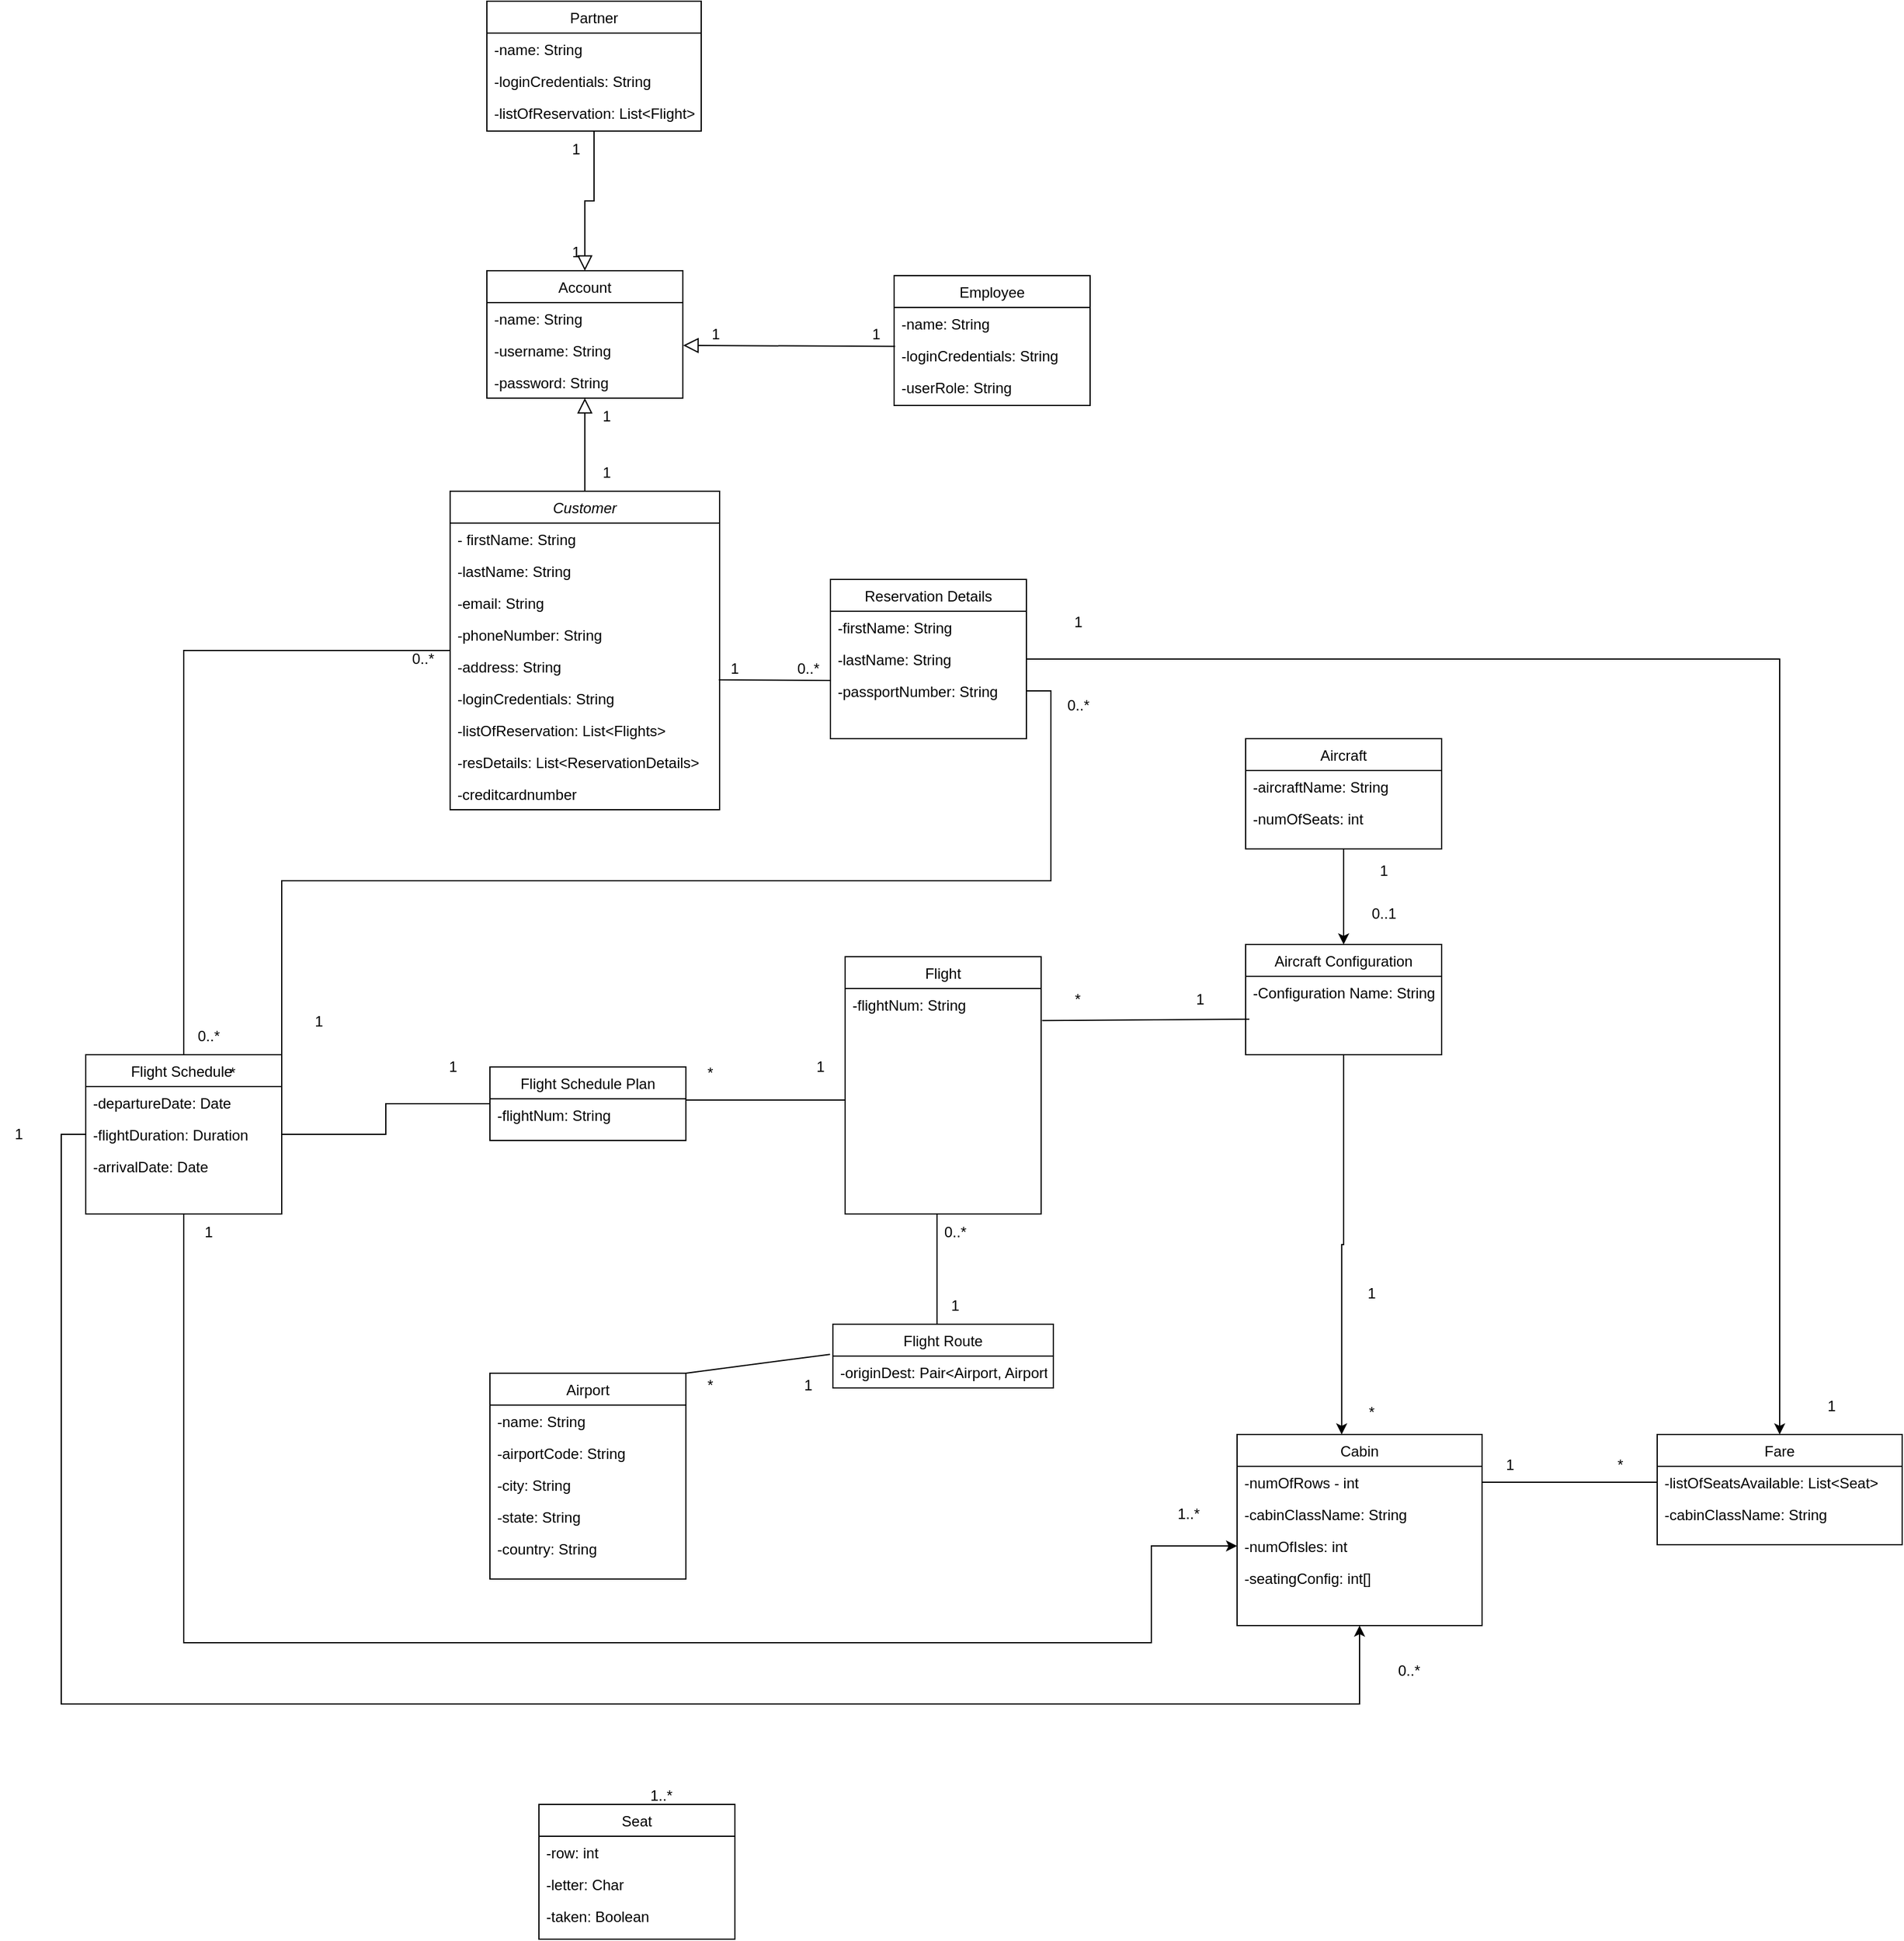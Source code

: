 <mxfile version="22.1.0" type="github">
  <diagram name="Page-1" id="yFlKGS9E3B2VLortmN45">
    <mxGraphModel dx="1741" dy="1650" grid="1" gridSize="10" guides="1" tooltips="1" connect="1" arrows="1" fold="1" page="1" pageScale="1" pageWidth="850" pageHeight="1100" math="0" shadow="0">
      <root>
        <mxCell id="0" />
        <mxCell id="1" parent="0" />
        <mxCell id="6nCMULeV_pKWl3zWRR-F-1" style="edgeStyle=orthogonalEdgeStyle;rounded=0;orthogonalLoop=1;jettySize=auto;html=1;entryX=0.5;entryY=0;entryDx=0;entryDy=0;endArrow=none;endFill=0;" parent="1" source="6nCMULeV_pKWl3zWRR-F-2" target="6nCMULeV_pKWl3zWRR-F-82" edge="1">
          <mxGeometry relative="1" as="geometry" />
        </mxCell>
        <mxCell id="6nCMULeV_pKWl3zWRR-F-2" value="Customer&#xa;" style="swimlane;fontStyle=2;align=center;verticalAlign=top;childLayout=stackLayout;horizontal=1;startSize=26;horizontalStack=0;resizeParent=1;resizeLast=0;collapsible=1;marginBottom=0;rounded=0;shadow=0;strokeWidth=1;" parent="1" vertex="1">
          <mxGeometry x="197.5" y="100" width="220" height="260" as="geometry">
            <mxRectangle x="220" y="70" width="160" height="70" as="alternateBounds" />
          </mxGeometry>
        </mxCell>
        <mxCell id="6nCMULeV_pKWl3zWRR-F-3" value="- firstName: String" style="text;align=left;verticalAlign=top;spacingLeft=4;spacingRight=4;overflow=hidden;rotatable=0;points=[[0,0.5],[1,0.5]];portConstraint=eastwest;" parent="6nCMULeV_pKWl3zWRR-F-2" vertex="1">
          <mxGeometry y="26" width="220" height="26" as="geometry" />
        </mxCell>
        <mxCell id="6nCMULeV_pKWl3zWRR-F-4" value="-lastName: String" style="text;align=left;verticalAlign=top;spacingLeft=4;spacingRight=4;overflow=hidden;rotatable=0;points=[[0,0.5],[1,0.5]];portConstraint=eastwest;rounded=0;shadow=0;html=0;" parent="6nCMULeV_pKWl3zWRR-F-2" vertex="1">
          <mxGeometry y="52" width="220" height="26" as="geometry" />
        </mxCell>
        <mxCell id="6nCMULeV_pKWl3zWRR-F-5" value="-email: String" style="text;align=left;verticalAlign=top;spacingLeft=4;spacingRight=4;overflow=hidden;rotatable=0;points=[[0,0.5],[1,0.5]];portConstraint=eastwest;rounded=0;shadow=0;html=0;" parent="6nCMULeV_pKWl3zWRR-F-2" vertex="1">
          <mxGeometry y="78" width="220" height="26" as="geometry" />
        </mxCell>
        <mxCell id="6nCMULeV_pKWl3zWRR-F-6" value="-phoneNumber: String" style="text;align=left;verticalAlign=top;spacingLeft=4;spacingRight=4;overflow=hidden;rotatable=0;points=[[0,0.5],[1,0.5]];portConstraint=eastwest;rounded=0;shadow=0;html=0;" parent="6nCMULeV_pKWl3zWRR-F-2" vertex="1">
          <mxGeometry y="104" width="220" height="26" as="geometry" />
        </mxCell>
        <mxCell id="6nCMULeV_pKWl3zWRR-F-7" value="-address: String" style="text;align=left;verticalAlign=top;spacingLeft=4;spacingRight=4;overflow=hidden;rotatable=0;points=[[0,0.5],[1,0.5]];portConstraint=eastwest;rounded=0;shadow=0;html=0;" parent="6nCMULeV_pKWl3zWRR-F-2" vertex="1">
          <mxGeometry y="130" width="220" height="26" as="geometry" />
        </mxCell>
        <mxCell id="6nCMULeV_pKWl3zWRR-F-8" value="-loginCredentials: String" style="text;align=left;verticalAlign=top;spacingLeft=4;spacingRight=4;overflow=hidden;rotatable=0;points=[[0,0.5],[1,0.5]];portConstraint=eastwest;rounded=0;shadow=0;html=0;" parent="6nCMULeV_pKWl3zWRR-F-2" vertex="1">
          <mxGeometry y="156" width="220" height="26" as="geometry" />
        </mxCell>
        <mxCell id="6nCMULeV_pKWl3zWRR-F-9" value="-listOfReservation: List&lt;Flights&gt;" style="text;align=left;verticalAlign=top;spacingLeft=4;spacingRight=4;overflow=hidden;rotatable=0;points=[[0,0.5],[1,0.5]];portConstraint=eastwest;rounded=0;shadow=0;html=0;" parent="6nCMULeV_pKWl3zWRR-F-2" vertex="1">
          <mxGeometry y="182" width="220" height="26" as="geometry" />
        </mxCell>
        <mxCell id="6nCMULeV_pKWl3zWRR-F-10" value="-resDetails: List&lt;ReservationDetails&gt;" style="text;align=left;verticalAlign=top;spacingLeft=4;spacingRight=4;overflow=hidden;rotatable=0;points=[[0,0.5],[1,0.5]];portConstraint=eastwest;rounded=0;shadow=0;html=0;" parent="6nCMULeV_pKWl3zWRR-F-2" vertex="1">
          <mxGeometry y="208" width="220" height="26" as="geometry" />
        </mxCell>
        <mxCell id="6nCMULeV_pKWl3zWRR-F-11" value="-creditcardnumber" style="text;align=left;verticalAlign=top;spacingLeft=4;spacingRight=4;overflow=hidden;rotatable=0;points=[[0,0.5],[1,0.5]];portConstraint=eastwest;rounded=0;shadow=0;html=0;" parent="6nCMULeV_pKWl3zWRR-F-2" vertex="1">
          <mxGeometry y="234" width="220" height="26" as="geometry" />
        </mxCell>
        <mxCell id="6nCMULeV_pKWl3zWRR-F-12" value="Flight" style="swimlane;fontStyle=0;align=center;verticalAlign=top;childLayout=stackLayout;horizontal=1;startSize=26;horizontalStack=0;resizeParent=1;resizeLast=0;collapsible=1;marginBottom=0;rounded=0;shadow=0;strokeWidth=1;" parent="1" vertex="1">
          <mxGeometry x="520" y="480" width="160" height="210" as="geometry">
            <mxRectangle x="130" y="380" width="160" height="26" as="alternateBounds" />
          </mxGeometry>
        </mxCell>
        <mxCell id="6nCMULeV_pKWl3zWRR-F-13" value="-flightNum: String" style="text;align=left;verticalAlign=top;spacingLeft=4;spacingRight=4;overflow=hidden;rotatable=0;points=[[0,0.5],[1,0.5]];portConstraint=eastwest;" parent="6nCMULeV_pKWl3zWRR-F-12" vertex="1">
          <mxGeometry y="26" width="160" height="26" as="geometry" />
        </mxCell>
        <mxCell id="6nCMULeV_pKWl3zWRR-F-14" value="Account" style="swimlane;fontStyle=0;align=center;verticalAlign=top;childLayout=stackLayout;horizontal=1;startSize=26;horizontalStack=0;resizeParent=1;resizeLast=0;collapsible=1;marginBottom=0;rounded=0;shadow=0;strokeWidth=1;" parent="1" vertex="1">
          <mxGeometry x="227.5" y="-80" width="160" height="104" as="geometry">
            <mxRectangle x="340" y="380" width="170" height="26" as="alternateBounds" />
          </mxGeometry>
        </mxCell>
        <mxCell id="6nCMULeV_pKWl3zWRR-F-15" value="-name: String" style="text;align=left;verticalAlign=top;spacingLeft=4;spacingRight=4;overflow=hidden;rotatable=0;points=[[0,0.5],[1,0.5]];portConstraint=eastwest;" parent="6nCMULeV_pKWl3zWRR-F-14" vertex="1">
          <mxGeometry y="26" width="160" height="26" as="geometry" />
        </mxCell>
        <mxCell id="6nCMULeV_pKWl3zWRR-F-16" value="-username: String" style="text;align=left;verticalAlign=top;spacingLeft=4;spacingRight=4;overflow=hidden;rotatable=0;points=[[0,0.5],[1,0.5]];portConstraint=eastwest;" parent="6nCMULeV_pKWl3zWRR-F-14" vertex="1">
          <mxGeometry y="52" width="160" height="26" as="geometry" />
        </mxCell>
        <mxCell id="6nCMULeV_pKWl3zWRR-F-17" value="-password: String" style="text;align=left;verticalAlign=top;spacingLeft=4;spacingRight=4;overflow=hidden;rotatable=0;points=[[0,0.5],[1,0.5]];portConstraint=eastwest;" parent="6nCMULeV_pKWl3zWRR-F-14" vertex="1">
          <mxGeometry y="78" width="160" height="26" as="geometry" />
        </mxCell>
        <mxCell id="6nCMULeV_pKWl3zWRR-F-18" value="" style="endArrow=block;endSize=10;endFill=0;shadow=0;strokeWidth=1;rounded=0;edgeStyle=elbowEdgeStyle;elbow=vertical;exitX=0.5;exitY=0;exitDx=0;exitDy=0;entryX=0.5;entryY=1;entryDx=0;entryDy=0;" parent="1" source="6nCMULeV_pKWl3zWRR-F-2" target="6nCMULeV_pKWl3zWRR-F-14" edge="1">
          <mxGeometry width="160" relative="1" as="geometry">
            <mxPoint x="210" y="373" as="sourcePoint" />
            <mxPoint x="350" y="20" as="targetPoint" />
          </mxGeometry>
        </mxCell>
        <mxCell id="o3wcNXgx8VFBt33duZve-4" style="edgeStyle=orthogonalEdgeStyle;rounded=0;orthogonalLoop=1;jettySize=auto;html=1;entryX=0.5;entryY=0;entryDx=0;entryDy=0;" edge="1" parent="1" source="6nCMULeV_pKWl3zWRR-F-19" target="6nCMULeV_pKWl3zWRR-F-89">
          <mxGeometry relative="1" as="geometry" />
        </mxCell>
        <mxCell id="6nCMULeV_pKWl3zWRR-F-19" value="Reservation Details" style="swimlane;fontStyle=0;align=center;verticalAlign=top;childLayout=stackLayout;horizontal=1;startSize=26;horizontalStack=0;resizeParent=1;resizeLast=0;collapsible=1;marginBottom=0;rounded=0;shadow=0;strokeWidth=1;" parent="1" vertex="1">
          <mxGeometry x="508" y="172" width="160" height="130" as="geometry">
            <mxRectangle x="550" y="140" width="160" height="26" as="alternateBounds" />
          </mxGeometry>
        </mxCell>
        <mxCell id="6nCMULeV_pKWl3zWRR-F-20" value="-firstName: String" style="text;align=left;verticalAlign=top;spacingLeft=4;spacingRight=4;overflow=hidden;rotatable=0;points=[[0,0.5],[1,0.5]];portConstraint=eastwest;" parent="6nCMULeV_pKWl3zWRR-F-19" vertex="1">
          <mxGeometry y="26" width="160" height="26" as="geometry" />
        </mxCell>
        <mxCell id="6nCMULeV_pKWl3zWRR-F-21" value="-lastName: String" style="text;align=left;verticalAlign=top;spacingLeft=4;spacingRight=4;overflow=hidden;rotatable=0;points=[[0,0.5],[1,0.5]];portConstraint=eastwest;rounded=0;shadow=0;html=0;" parent="6nCMULeV_pKWl3zWRR-F-19" vertex="1">
          <mxGeometry y="52" width="160" height="26" as="geometry" />
        </mxCell>
        <mxCell id="6nCMULeV_pKWl3zWRR-F-22" value="-passportNumber: String" style="text;align=left;verticalAlign=top;spacingLeft=4;spacingRight=4;overflow=hidden;rotatable=0;points=[[0,0.5],[1,0.5]];portConstraint=eastwest;rounded=0;shadow=0;html=0;" parent="6nCMULeV_pKWl3zWRR-F-19" vertex="1">
          <mxGeometry y="78" width="160" height="26" as="geometry" />
        </mxCell>
        <mxCell id="6nCMULeV_pKWl3zWRR-F-23" value="1" style="text;html=1;align=center;verticalAlign=middle;resizable=0;points=[];autosize=1;strokeColor=none;fillColor=none;" parent="1" vertex="1">
          <mxGeometry x="310" y="70" width="30" height="30" as="geometry" />
        </mxCell>
        <mxCell id="6nCMULeV_pKWl3zWRR-F-24" value="1" style="text;html=1;align=center;verticalAlign=middle;resizable=0;points=[];autosize=1;strokeColor=none;fillColor=none;" parent="1" vertex="1">
          <mxGeometry x="310" y="24" width="30" height="30" as="geometry" />
        </mxCell>
        <mxCell id="6nCMULeV_pKWl3zWRR-F-27" value="1" style="text;html=1;strokeColor=none;fillColor=none;align=center;verticalAlign=middle;whiteSpace=wrap;rounded=0;" parent="1" vertex="1">
          <mxGeometry x="470" y="554.5" width="60" height="30" as="geometry" />
        </mxCell>
        <mxCell id="6nCMULeV_pKWl3zWRR-F-28" value="*" style="text;html=1;strokeColor=none;fillColor=none;align=center;verticalAlign=middle;whiteSpace=wrap;rounded=0;" parent="1" vertex="1">
          <mxGeometry x="380" y="560" width="60" height="30" as="geometry" />
        </mxCell>
        <mxCell id="6nCMULeV_pKWl3zWRR-F-29" value="1" style="text;html=1;strokeColor=none;fillColor=none;align=center;verticalAlign=middle;whiteSpace=wrap;rounded=0;" parent="1" vertex="1">
          <mxGeometry x="400" y="230" width="60" height="30" as="geometry" />
        </mxCell>
        <mxCell id="6nCMULeV_pKWl3zWRR-F-30" value="0..*" style="text;html=1;strokeColor=none;fillColor=none;align=center;verticalAlign=middle;whiteSpace=wrap;rounded=0;" parent="1" vertex="1">
          <mxGeometry x="460" y="230" width="60" height="30" as="geometry" />
        </mxCell>
        <mxCell id="6nCMULeV_pKWl3zWRR-F-31" value="Cabin" style="swimlane;fontStyle=0;align=center;verticalAlign=top;childLayout=stackLayout;horizontal=1;startSize=26;horizontalStack=0;resizeParent=1;resizeLast=0;collapsible=1;marginBottom=0;rounded=0;shadow=0;strokeWidth=1;" parent="1" vertex="1">
          <mxGeometry x="840" y="870" width="200" height="156" as="geometry">
            <mxRectangle x="130" y="380" width="160" height="26" as="alternateBounds" />
          </mxGeometry>
        </mxCell>
        <mxCell id="6nCMULeV_pKWl3zWRR-F-32" value="-numOfRows - int" style="text;align=left;verticalAlign=top;spacingLeft=4;spacingRight=4;overflow=hidden;rotatable=0;points=[[0,0.5],[1,0.5]];portConstraint=eastwest;" parent="6nCMULeV_pKWl3zWRR-F-31" vertex="1">
          <mxGeometry y="26" width="200" height="26" as="geometry" />
        </mxCell>
        <mxCell id="6nCMULeV_pKWl3zWRR-F-33" value="-cabinClassName: String" style="text;align=left;verticalAlign=top;spacingLeft=4;spacingRight=4;overflow=hidden;rotatable=0;points=[[0,0.5],[1,0.5]];portConstraint=eastwest;rounded=0;shadow=0;html=0;" parent="6nCMULeV_pKWl3zWRR-F-31" vertex="1">
          <mxGeometry y="52" width="200" height="26" as="geometry" />
        </mxCell>
        <mxCell id="6nCMULeV_pKWl3zWRR-F-34" value="-numOfIsles: int" style="text;align=left;verticalAlign=top;spacingLeft=4;spacingRight=4;overflow=hidden;rotatable=0;points=[[0,0.5],[1,0.5]];portConstraint=eastwest;rounded=0;shadow=0;html=0;" parent="6nCMULeV_pKWl3zWRR-F-31" vertex="1">
          <mxGeometry y="78" width="200" height="26" as="geometry" />
        </mxCell>
        <mxCell id="6nCMULeV_pKWl3zWRR-F-35" value="-seatingConfig: int[]" style="text;align=left;verticalAlign=top;spacingLeft=4;spacingRight=4;overflow=hidden;rotatable=0;points=[[0,0.5],[1,0.5]];portConstraint=eastwest;rounded=0;shadow=0;html=0;" parent="6nCMULeV_pKWl3zWRR-F-31" vertex="1">
          <mxGeometry y="104" width="200" height="26" as="geometry" />
        </mxCell>
        <mxCell id="6nCMULeV_pKWl3zWRR-F-36" value="1" style="text;html=1;strokeColor=none;fillColor=none;align=center;verticalAlign=middle;whiteSpace=wrap;rounded=0;" parent="1" vertex="1">
          <mxGeometry x="930" y="395" width="60" height="30" as="geometry" />
        </mxCell>
        <mxCell id="6nCMULeV_pKWl3zWRR-F-37" value="0..1" style="text;html=1;strokeColor=none;fillColor=none;align=center;verticalAlign=middle;whiteSpace=wrap;rounded=0;" parent="1" vertex="1">
          <mxGeometry x="930" y="430" width="60" height="30" as="geometry" />
        </mxCell>
        <mxCell id="6nCMULeV_pKWl3zWRR-F-38" value="Seat" style="swimlane;fontStyle=0;align=center;verticalAlign=top;childLayout=stackLayout;horizontal=1;startSize=26;horizontalStack=0;resizeParent=1;resizeLast=0;collapsible=1;marginBottom=0;rounded=0;shadow=0;strokeWidth=1;" parent="1" vertex="1">
          <mxGeometry x="270" y="1172" width="160" height="110" as="geometry">
            <mxRectangle x="130" y="380" width="160" height="26" as="alternateBounds" />
          </mxGeometry>
        </mxCell>
        <mxCell id="6nCMULeV_pKWl3zWRR-F-39" value="-row: int" style="text;align=left;verticalAlign=top;spacingLeft=4;spacingRight=4;overflow=hidden;rotatable=0;points=[[0,0.5],[1,0.5]];portConstraint=eastwest;" parent="6nCMULeV_pKWl3zWRR-F-38" vertex="1">
          <mxGeometry y="26" width="160" height="26" as="geometry" />
        </mxCell>
        <mxCell id="6nCMULeV_pKWl3zWRR-F-40" value="-letter: Char" style="text;align=left;verticalAlign=top;spacingLeft=4;spacingRight=4;overflow=hidden;rotatable=0;points=[[0,0.5],[1,0.5]];portConstraint=eastwest;rounded=0;shadow=0;html=0;" parent="6nCMULeV_pKWl3zWRR-F-38" vertex="1">
          <mxGeometry y="52" width="160" height="26" as="geometry" />
        </mxCell>
        <mxCell id="6nCMULeV_pKWl3zWRR-F-41" value="-taken: Boolean" style="text;align=left;verticalAlign=top;spacingLeft=4;spacingRight=4;overflow=hidden;rotatable=0;points=[[0,0.5],[1,0.5]];portConstraint=eastwest;rounded=0;shadow=0;html=0;" parent="6nCMULeV_pKWl3zWRR-F-38" vertex="1">
          <mxGeometry y="78" width="160" height="24" as="geometry" />
        </mxCell>
        <mxCell id="6nCMULeV_pKWl3zWRR-F-42" value="1..*" style="text;html=1;strokeColor=none;fillColor=none;align=center;verticalAlign=middle;whiteSpace=wrap;rounded=0;" parent="1" vertex="1">
          <mxGeometry x="340" y="1150" width="60" height="30" as="geometry" />
        </mxCell>
        <mxCell id="6nCMULeV_pKWl3zWRR-F-43" value="Flight Route" style="swimlane;fontStyle=0;align=center;verticalAlign=top;childLayout=stackLayout;horizontal=1;startSize=26;horizontalStack=0;resizeParent=1;resizeLast=0;collapsible=1;marginBottom=0;rounded=0;shadow=0;strokeWidth=1;" parent="1" vertex="1">
          <mxGeometry x="510" y="780" width="180" height="52" as="geometry">
            <mxRectangle x="550" y="140" width="160" height="26" as="alternateBounds" />
          </mxGeometry>
        </mxCell>
        <mxCell id="6nCMULeV_pKWl3zWRR-F-44" value="-originDest: Pair&lt;Airport, Airport&gt;" style="text;align=left;verticalAlign=top;spacingLeft=4;spacingRight=4;overflow=hidden;rotatable=0;points=[[0,0.5],[1,0.5]];portConstraint=eastwest;" parent="6nCMULeV_pKWl3zWRR-F-43" vertex="1">
          <mxGeometry y="26" width="180" height="26" as="geometry" />
        </mxCell>
        <mxCell id="6nCMULeV_pKWl3zWRR-F-45" value="0..*" style="text;html=1;strokeColor=none;fillColor=none;align=center;verticalAlign=middle;whiteSpace=wrap;rounded=0;" parent="1" vertex="1">
          <mxGeometry x="580" y="690" width="60" height="30" as="geometry" />
        </mxCell>
        <mxCell id="6nCMULeV_pKWl3zWRR-F-46" value="1" style="text;html=1;strokeColor=none;fillColor=none;align=center;verticalAlign=middle;whiteSpace=wrap;rounded=0;" parent="1" vertex="1">
          <mxGeometry x="580" y="750" width="60" height="30" as="geometry" />
        </mxCell>
        <mxCell id="6nCMULeV_pKWl3zWRR-F-47" value="" style="endArrow=none;html=1;rounded=0;exitX=0.997;exitY=0.925;exitDx=0;exitDy=0;exitPerimeter=0;entryX=0;entryY=0.173;entryDx=0;entryDy=0;entryPerimeter=0;" parent="1" source="6nCMULeV_pKWl3zWRR-F-7" target="6nCMULeV_pKWl3zWRR-F-22" edge="1">
          <mxGeometry width="50" height="50" relative="1" as="geometry">
            <mxPoint x="430" y="310" as="sourcePoint" />
            <mxPoint x="480" y="260" as="targetPoint" />
          </mxGeometry>
        </mxCell>
        <mxCell id="6nCMULeV_pKWl3zWRR-F-49" value="" style="endArrow=none;html=1;rounded=0;entryX=0;entryY=0.5;entryDx=0;entryDy=0;" parent="1" edge="1">
          <mxGeometry width="50" height="50" relative="1" as="geometry">
            <mxPoint x="390" y="597" as="sourcePoint" />
            <mxPoint x="520" y="597" as="targetPoint" />
          </mxGeometry>
        </mxCell>
        <mxCell id="6nCMULeV_pKWl3zWRR-F-50" value="" style="endArrow=block;endSize=10;endFill=0;shadow=0;strokeWidth=1;rounded=0;edgeStyle=elbowEdgeStyle;elbow=vertical;exitX=0.005;exitY=0.219;exitDx=0;exitDy=0;exitPerimeter=0;entryX=1.002;entryY=0.33;entryDx=0;entryDy=0;entryPerimeter=0;" parent="1" source="6nCMULeV_pKWl3zWRR-F-53" target="6nCMULeV_pKWl3zWRR-F-16" edge="1">
          <mxGeometry width="160" relative="1" as="geometry">
            <mxPoint x="557" y="-17" as="sourcePoint" />
            <mxPoint x="400" y="-20" as="targetPoint" />
          </mxGeometry>
        </mxCell>
        <mxCell id="6nCMULeV_pKWl3zWRR-F-51" value="Employee" style="swimlane;fontStyle=0;align=center;verticalAlign=top;childLayout=stackLayout;horizontal=1;startSize=26;horizontalStack=0;resizeParent=1;resizeLast=0;collapsible=1;marginBottom=0;rounded=0;shadow=0;strokeWidth=1;" parent="1" vertex="1">
          <mxGeometry x="560" y="-76" width="160" height="106" as="geometry">
            <mxRectangle x="550" y="140" width="160" height="26" as="alternateBounds" />
          </mxGeometry>
        </mxCell>
        <mxCell id="6nCMULeV_pKWl3zWRR-F-52" value="-name: String" style="text;align=left;verticalAlign=top;spacingLeft=4;spacingRight=4;overflow=hidden;rotatable=0;points=[[0,0.5],[1,0.5]];portConstraint=eastwest;" parent="6nCMULeV_pKWl3zWRR-F-51" vertex="1">
          <mxGeometry y="26" width="160" height="26" as="geometry" />
        </mxCell>
        <mxCell id="6nCMULeV_pKWl3zWRR-F-53" value="-loginCredentials: String" style="text;align=left;verticalAlign=top;spacingLeft=4;spacingRight=4;overflow=hidden;rotatable=0;points=[[0,0.5],[1,0.5]];portConstraint=eastwest;rounded=0;shadow=0;html=0;" parent="6nCMULeV_pKWl3zWRR-F-51" vertex="1">
          <mxGeometry y="52" width="160" height="26" as="geometry" />
        </mxCell>
        <mxCell id="6nCMULeV_pKWl3zWRR-F-54" value="-userRole: String" style="text;align=left;verticalAlign=top;spacingLeft=4;spacingRight=4;overflow=hidden;rotatable=0;points=[[0,0.5],[1,0.5]];portConstraint=eastwest;rounded=0;shadow=0;html=0;" parent="6nCMULeV_pKWl3zWRR-F-51" vertex="1">
          <mxGeometry y="78" width="160" height="26" as="geometry" />
        </mxCell>
        <mxCell id="6nCMULeV_pKWl3zWRR-F-55" value="1" style="text;html=1;align=center;verticalAlign=middle;resizable=0;points=[];autosize=1;strokeColor=none;fillColor=none;" parent="1" vertex="1">
          <mxGeometry x="399" y="-43" width="30" height="30" as="geometry" />
        </mxCell>
        <mxCell id="6nCMULeV_pKWl3zWRR-F-56" value="1" style="text;html=1;align=center;verticalAlign=middle;resizable=0;points=[];autosize=1;strokeColor=none;fillColor=none;" parent="1" vertex="1">
          <mxGeometry x="530" y="-43" width="30" height="30" as="geometry" />
        </mxCell>
        <mxCell id="6nCMULeV_pKWl3zWRR-F-57" value="" style="endArrow=block;endSize=10;endFill=0;shadow=0;strokeWidth=1;rounded=0;edgeStyle=elbowEdgeStyle;elbow=vertical;exitX=0.5;exitY=1;exitDx=0;exitDy=0;entryX=0.5;entryY=0;entryDx=0;entryDy=0;" parent="1" source="6nCMULeV_pKWl3zWRR-F-58" target="6nCMULeV_pKWl3zWRR-F-14" edge="1">
          <mxGeometry width="160" relative="1" as="geometry">
            <mxPoint x="232" y="-241" as="sourcePoint" />
            <mxPoint x="70" y="-243" as="targetPoint" />
          </mxGeometry>
        </mxCell>
        <mxCell id="6nCMULeV_pKWl3zWRR-F-58" value="Partner" style="swimlane;fontStyle=0;align=center;verticalAlign=top;childLayout=stackLayout;horizontal=1;startSize=26;horizontalStack=0;resizeParent=1;resizeLast=0;collapsible=1;marginBottom=0;rounded=0;shadow=0;strokeWidth=1;" parent="1" vertex="1">
          <mxGeometry x="227.5" y="-300" width="175" height="106" as="geometry">
            <mxRectangle x="550" y="140" width="160" height="26" as="alternateBounds" />
          </mxGeometry>
        </mxCell>
        <mxCell id="6nCMULeV_pKWl3zWRR-F-59" value="-name: String" style="text;align=left;verticalAlign=top;spacingLeft=4;spacingRight=4;overflow=hidden;rotatable=0;points=[[0,0.5],[1,0.5]];portConstraint=eastwest;" parent="6nCMULeV_pKWl3zWRR-F-58" vertex="1">
          <mxGeometry y="26" width="175" height="26" as="geometry" />
        </mxCell>
        <mxCell id="6nCMULeV_pKWl3zWRR-F-60" value="-loginCredentials: String" style="text;align=left;verticalAlign=top;spacingLeft=4;spacingRight=4;overflow=hidden;rotatable=0;points=[[0,0.5],[1,0.5]];portConstraint=eastwest;rounded=0;shadow=0;html=0;" parent="6nCMULeV_pKWl3zWRR-F-58" vertex="1">
          <mxGeometry y="52" width="175" height="26" as="geometry" />
        </mxCell>
        <mxCell id="6nCMULeV_pKWl3zWRR-F-61" value="-listOfReservation: List&lt;Flight&gt;" style="text;align=left;verticalAlign=top;spacingLeft=4;spacingRight=4;overflow=hidden;rotatable=0;points=[[0,0.5],[1,0.5]];portConstraint=eastwest;rounded=0;shadow=0;html=0;" parent="6nCMULeV_pKWl3zWRR-F-58" vertex="1">
          <mxGeometry y="78" width="175" height="26" as="geometry" />
        </mxCell>
        <mxCell id="6nCMULeV_pKWl3zWRR-F-62" value="1" style="text;html=1;align=center;verticalAlign=middle;resizable=0;points=[];autosize=1;strokeColor=none;fillColor=none;" parent="1" vertex="1">
          <mxGeometry x="285" y="-110" width="30" height="30" as="geometry" />
        </mxCell>
        <mxCell id="6nCMULeV_pKWl3zWRR-F-63" value="1" style="text;html=1;align=center;verticalAlign=middle;resizable=0;points=[];autosize=1;strokeColor=none;fillColor=none;" parent="1" vertex="1">
          <mxGeometry x="285" y="-194" width="30" height="30" as="geometry" />
        </mxCell>
        <mxCell id="6nCMULeV_pKWl3zWRR-F-64" value="*" style="text;html=1;strokeColor=none;fillColor=none;align=center;verticalAlign=middle;whiteSpace=wrap;rounded=0;" parent="1" vertex="1">
          <mxGeometry x="680" y="500" width="60" height="30" as="geometry" />
        </mxCell>
        <mxCell id="6nCMULeV_pKWl3zWRR-F-65" value="1" style="text;html=1;strokeColor=none;fillColor=none;align=center;verticalAlign=middle;whiteSpace=wrap;rounded=0;" parent="1" vertex="1">
          <mxGeometry x="780" y="500" width="60" height="30" as="geometry" />
        </mxCell>
        <mxCell id="6nCMULeV_pKWl3zWRR-F-66" value="" style="endArrow=none;html=1;rounded=0;entryX=0;entryY=0.5;entryDx=0;entryDy=0;exitX=1.005;exitY=0.006;exitDx=0;exitDy=0;exitPerimeter=0;" parent="1" edge="1">
          <mxGeometry width="50" height="50" relative="1" as="geometry">
            <mxPoint x="680.8" y="532.156" as="sourcePoint" />
            <mxPoint x="850" y="531" as="targetPoint" />
            <Array as="points" />
          </mxGeometry>
        </mxCell>
        <mxCell id="6nCMULeV_pKWl3zWRR-F-67" value="" style="endArrow=none;html=1;rounded=0;entryX=0.25;entryY=0;entryDx=0;entryDy=0;exitX=0.25;exitY=1;exitDx=0;exitDy=0;" parent="1" source="6nCMULeV_pKWl3zWRR-F-46" target="6nCMULeV_pKWl3zWRR-F-45" edge="1">
          <mxGeometry width="50" height="50" relative="1" as="geometry">
            <mxPoint x="550" y="760" as="sourcePoint" />
            <mxPoint x="600" y="710" as="targetPoint" />
          </mxGeometry>
        </mxCell>
        <mxCell id="6nCMULeV_pKWl3zWRR-F-68" value="Airport" style="swimlane;fontStyle=0;align=center;verticalAlign=top;childLayout=stackLayout;horizontal=1;startSize=26;horizontalStack=0;resizeParent=1;resizeLast=0;collapsible=1;marginBottom=0;rounded=0;shadow=0;strokeWidth=1;" parent="1" vertex="1">
          <mxGeometry x="230" y="820" width="160" height="168" as="geometry">
            <mxRectangle x="130" y="380" width="160" height="26" as="alternateBounds" />
          </mxGeometry>
        </mxCell>
        <mxCell id="6nCMULeV_pKWl3zWRR-F-69" value="-name: String" style="text;align=left;verticalAlign=top;spacingLeft=4;spacingRight=4;overflow=hidden;rotatable=0;points=[[0,0.5],[1,0.5]];portConstraint=eastwest;" parent="6nCMULeV_pKWl3zWRR-F-68" vertex="1">
          <mxGeometry y="26" width="160" height="26" as="geometry" />
        </mxCell>
        <mxCell id="6nCMULeV_pKWl3zWRR-F-70" value="-airportCode: String" style="text;align=left;verticalAlign=top;spacingLeft=4;spacingRight=4;overflow=hidden;rotatable=0;points=[[0,0.5],[1,0.5]];portConstraint=eastwest;rounded=0;shadow=0;html=0;" parent="6nCMULeV_pKWl3zWRR-F-68" vertex="1">
          <mxGeometry y="52" width="160" height="26" as="geometry" />
        </mxCell>
        <mxCell id="6nCMULeV_pKWl3zWRR-F-71" value="-city: String" style="text;align=left;verticalAlign=top;spacingLeft=4;spacingRight=4;overflow=hidden;rotatable=0;points=[[0,0.5],[1,0.5]];portConstraint=eastwest;rounded=0;shadow=0;html=0;" parent="6nCMULeV_pKWl3zWRR-F-68" vertex="1">
          <mxGeometry y="78" width="160" height="26" as="geometry" />
        </mxCell>
        <mxCell id="6nCMULeV_pKWl3zWRR-F-72" value="-state: String" style="text;align=left;verticalAlign=top;spacingLeft=4;spacingRight=4;overflow=hidden;rotatable=0;points=[[0,0.5],[1,0.5]];portConstraint=eastwest;rounded=0;shadow=0;html=0;" parent="6nCMULeV_pKWl3zWRR-F-68" vertex="1">
          <mxGeometry y="104" width="160" height="26" as="geometry" />
        </mxCell>
        <mxCell id="6nCMULeV_pKWl3zWRR-F-73" value="-country: String" style="text;align=left;verticalAlign=top;spacingLeft=4;spacingRight=4;overflow=hidden;rotatable=0;points=[[0,0.5],[1,0.5]];portConstraint=eastwest;rounded=0;shadow=0;html=0;" parent="6nCMULeV_pKWl3zWRR-F-68" vertex="1">
          <mxGeometry y="130" width="160" height="26" as="geometry" />
        </mxCell>
        <mxCell id="6nCMULeV_pKWl3zWRR-F-74" value="" style="endArrow=none;html=1;rounded=0;entryX=1;entryY=0;entryDx=0;entryDy=0;exitX=-0.013;exitY=-0.054;exitDx=0;exitDy=0;exitPerimeter=0;" parent="1" source="6nCMULeV_pKWl3zWRR-F-44" target="6nCMULeV_pKWl3zWRR-F-68" edge="1">
          <mxGeometry width="50" height="50" relative="1" as="geometry">
            <mxPoint x="419.31" y="721.46" as="sourcePoint" />
            <mxPoint x="408.69" y="808.54" as="targetPoint" />
          </mxGeometry>
        </mxCell>
        <mxCell id="6nCMULeV_pKWl3zWRR-F-75" value="1" style="text;html=1;strokeColor=none;fillColor=none;align=center;verticalAlign=middle;whiteSpace=wrap;rounded=0;" parent="1" vertex="1">
          <mxGeometry x="460" y="815" width="60" height="30" as="geometry" />
        </mxCell>
        <mxCell id="6nCMULeV_pKWl3zWRR-F-76" value="Aircraft" style="swimlane;fontStyle=0;align=center;verticalAlign=top;childLayout=stackLayout;horizontal=1;startSize=26;horizontalStack=0;resizeParent=1;resizeLast=0;collapsible=1;marginBottom=0;rounded=0;shadow=0;strokeWidth=1;" parent="1" vertex="1">
          <mxGeometry x="847" y="302" width="160" height="90" as="geometry">
            <mxRectangle x="550" y="140" width="160" height="26" as="alternateBounds" />
          </mxGeometry>
        </mxCell>
        <mxCell id="6nCMULeV_pKWl3zWRR-F-77" value="-aircraftName: String" style="text;align=left;verticalAlign=top;spacingLeft=4;spacingRight=4;overflow=hidden;rotatable=0;points=[[0,0.5],[1,0.5]];portConstraint=eastwest;" parent="6nCMULeV_pKWl3zWRR-F-76" vertex="1">
          <mxGeometry y="26" width="160" height="26" as="geometry" />
        </mxCell>
        <mxCell id="6nCMULeV_pKWl3zWRR-F-78" value="-numOfSeats: int" style="text;align=left;verticalAlign=top;spacingLeft=4;spacingRight=4;overflow=hidden;rotatable=0;points=[[0,0.5],[1,0.5]];portConstraint=eastwest;rounded=0;shadow=0;html=0;" parent="6nCMULeV_pKWl3zWRR-F-76" vertex="1">
          <mxGeometry y="52" width="160" height="26" as="geometry" />
        </mxCell>
        <mxCell id="6nCMULeV_pKWl3zWRR-F-79" value="Flight Schedule Plan" style="swimlane;fontStyle=0;align=center;verticalAlign=top;childLayout=stackLayout;horizontal=1;startSize=26;horizontalStack=0;resizeParent=1;resizeLast=0;collapsible=1;marginBottom=0;rounded=0;shadow=0;strokeWidth=1;" parent="1" vertex="1">
          <mxGeometry x="230" y="570" width="160" height="60" as="geometry">
            <mxRectangle x="130" y="380" width="160" height="26" as="alternateBounds" />
          </mxGeometry>
        </mxCell>
        <mxCell id="6nCMULeV_pKWl3zWRR-F-80" value="-flightNum: String" style="text;align=left;verticalAlign=top;spacingLeft=4;spacingRight=4;overflow=hidden;rotatable=0;points=[[0,0.5],[1,0.5]];portConstraint=eastwest;" parent="6nCMULeV_pKWl3zWRR-F-79" vertex="1">
          <mxGeometry y="26" width="160" height="26" as="geometry" />
        </mxCell>
        <mxCell id="6nCMULeV_pKWl3zWRR-F-81" style="edgeStyle=orthogonalEdgeStyle;rounded=0;orthogonalLoop=1;jettySize=auto;html=1;entryX=1;entryY=0.5;entryDx=0;entryDy=0;endArrow=none;endFill=0;" parent="1" source="6nCMULeV_pKWl3zWRR-F-82" target="6nCMULeV_pKWl3zWRR-F-22" edge="1">
          <mxGeometry relative="1" as="geometry">
            <Array as="points">
              <mxPoint x="60" y="418" />
              <mxPoint x="688" y="418" />
              <mxPoint x="688" y="263" />
            </Array>
          </mxGeometry>
        </mxCell>
        <mxCell id="y5N5jt2rIEE6OeS_FGFu-1" style="edgeStyle=orthogonalEdgeStyle;rounded=0;orthogonalLoop=1;jettySize=auto;html=1;entryX=0;entryY=0.5;entryDx=0;entryDy=0;" parent="1" source="6nCMULeV_pKWl3zWRR-F-82" target="6nCMULeV_pKWl3zWRR-F-34" edge="1">
          <mxGeometry relative="1" as="geometry">
            <Array as="points">
              <mxPoint x="-20" y="1040" />
              <mxPoint x="770" y="1040" />
              <mxPoint x="770" y="961" />
            </Array>
          </mxGeometry>
        </mxCell>
        <mxCell id="o3wcNXgx8VFBt33duZve-3" style="edgeStyle=orthogonalEdgeStyle;rounded=0;orthogonalLoop=1;jettySize=auto;html=1;entryX=0.5;entryY=1;entryDx=0;entryDy=0;" edge="1" parent="1" source="6nCMULeV_pKWl3zWRR-F-82" target="6nCMULeV_pKWl3zWRR-F-31">
          <mxGeometry relative="1" as="geometry">
            <Array as="points">
              <mxPoint x="-120" y="625" />
              <mxPoint x="-120" y="1090" />
              <mxPoint x="940" y="1090" />
            </Array>
          </mxGeometry>
        </mxCell>
        <mxCell id="6nCMULeV_pKWl3zWRR-F-82" value="Flight Schedule " style="swimlane;fontStyle=0;align=center;verticalAlign=top;childLayout=stackLayout;horizontal=1;startSize=26;horizontalStack=0;resizeParent=1;resizeLast=0;collapsible=1;marginBottom=0;rounded=0;shadow=0;strokeWidth=1;" parent="1" vertex="1">
          <mxGeometry x="-100" y="560" width="160" height="130" as="geometry">
            <mxRectangle x="130" y="380" width="160" height="26" as="alternateBounds" />
          </mxGeometry>
        </mxCell>
        <mxCell id="6nCMULeV_pKWl3zWRR-F-83" value="-departureDate: Date" style="text;align=left;verticalAlign=top;spacingLeft=4;spacingRight=4;overflow=hidden;rotatable=0;points=[[0,0.5],[1,0.5]];portConstraint=eastwest;" parent="6nCMULeV_pKWl3zWRR-F-82" vertex="1">
          <mxGeometry y="26" width="160" height="26" as="geometry" />
        </mxCell>
        <mxCell id="6nCMULeV_pKWl3zWRR-F-84" value="-flightDuration: Duration" style="text;align=left;verticalAlign=top;spacingLeft=4;spacingRight=4;overflow=hidden;rotatable=0;points=[[0,0.5],[1,0.5]];portConstraint=eastwest;rounded=0;shadow=0;html=0;" parent="6nCMULeV_pKWl3zWRR-F-82" vertex="1">
          <mxGeometry y="52" width="160" height="26" as="geometry" />
        </mxCell>
        <mxCell id="6nCMULeV_pKWl3zWRR-F-85" value="-arrivalDate: Date" style="text;align=left;verticalAlign=top;spacingLeft=4;spacingRight=4;overflow=hidden;rotatable=0;points=[[0,0.5],[1,0.5]];portConstraint=eastwest;rounded=0;shadow=0;html=0;" parent="6nCMULeV_pKWl3zWRR-F-82" vertex="1">
          <mxGeometry y="78" width="160" height="26" as="geometry" />
        </mxCell>
        <mxCell id="6nCMULeV_pKWl3zWRR-F-86" style="edgeStyle=orthogonalEdgeStyle;rounded=0;orthogonalLoop=1;jettySize=auto;html=1;entryX=1;entryY=0.5;entryDx=0;entryDy=0;endArrow=none;endFill=0;" parent="1" source="6nCMULeV_pKWl3zWRR-F-79" target="6nCMULeV_pKWl3zWRR-F-82" edge="1">
          <mxGeometry relative="1" as="geometry" />
        </mxCell>
        <mxCell id="6nCMULeV_pKWl3zWRR-F-87" value="*" style="text;html=1;strokeColor=none;fillColor=none;align=center;verticalAlign=middle;whiteSpace=wrap;rounded=0;" parent="1" vertex="1">
          <mxGeometry x="-10" y="560" width="60" height="30" as="geometry" />
        </mxCell>
        <mxCell id="6nCMULeV_pKWl3zWRR-F-88" value="1" style="text;html=1;strokeColor=none;fillColor=none;align=center;verticalAlign=middle;whiteSpace=wrap;rounded=0;" parent="1" vertex="1">
          <mxGeometry x="170" y="555" width="60" height="30" as="geometry" />
        </mxCell>
        <mxCell id="6nCMULeV_pKWl3zWRR-F-89" value="Fare" style="swimlane;fontStyle=0;align=center;verticalAlign=top;childLayout=stackLayout;horizontal=1;startSize=26;horizontalStack=0;resizeParent=1;resizeLast=0;collapsible=1;marginBottom=0;rounded=0;shadow=0;strokeWidth=1;" parent="1" vertex="1">
          <mxGeometry x="1183" y="870" width="200" height="90" as="geometry">
            <mxRectangle x="130" y="380" width="160" height="26" as="alternateBounds" />
          </mxGeometry>
        </mxCell>
        <mxCell id="6nCMULeV_pKWl3zWRR-F-90" value="-listOfSeatsAvailable: List&lt;Seat&gt;" style="text;align=left;verticalAlign=top;spacingLeft=4;spacingRight=4;overflow=hidden;rotatable=0;points=[[0,0.5],[1,0.5]];portConstraint=eastwest;" parent="6nCMULeV_pKWl3zWRR-F-89" vertex="1">
          <mxGeometry y="26" width="200" height="26" as="geometry" />
        </mxCell>
        <mxCell id="6nCMULeV_pKWl3zWRR-F-91" value="-cabinClassName: String" style="text;align=left;verticalAlign=top;spacingLeft=4;spacingRight=4;overflow=hidden;rotatable=0;points=[[0,0.5],[1,0.5]];portConstraint=eastwest;rounded=0;shadow=0;html=0;" parent="6nCMULeV_pKWl3zWRR-F-89" vertex="1">
          <mxGeometry y="52" width="200" height="26" as="geometry" />
        </mxCell>
        <mxCell id="6nCMULeV_pKWl3zWRR-F-92" style="edgeStyle=orthogonalEdgeStyle;rounded=0;orthogonalLoop=1;jettySize=auto;html=1;entryX=0;entryY=0.5;entryDx=0;entryDy=0;endArrow=none;endFill=0;" parent="1" source="6nCMULeV_pKWl3zWRR-F-32" target="6nCMULeV_pKWl3zWRR-F-90" edge="1">
          <mxGeometry relative="1" as="geometry" />
        </mxCell>
        <mxCell id="6nCMULeV_pKWl3zWRR-F-93" value="1" style="text;html=1;strokeColor=none;fillColor=none;align=center;verticalAlign=middle;whiteSpace=wrap;rounded=0;" parent="1" vertex="1">
          <mxGeometry x="1033" y="880" width="60" height="30" as="geometry" />
        </mxCell>
        <mxCell id="6nCMULeV_pKWl3zWRR-F-94" value="*" style="text;html=1;strokeColor=none;fillColor=none;align=center;verticalAlign=middle;whiteSpace=wrap;rounded=0;" parent="1" vertex="1">
          <mxGeometry x="1123" y="880" width="60" height="30" as="geometry" />
        </mxCell>
        <mxCell id="6nCMULeV_pKWl3zWRR-F-95" value="Aircraft Configuration" style="swimlane;fontStyle=0;align=center;verticalAlign=top;childLayout=stackLayout;horizontal=1;startSize=26;horizontalStack=0;resizeParent=1;resizeLast=0;collapsible=1;marginBottom=0;rounded=0;shadow=0;strokeWidth=1;" parent="1" vertex="1">
          <mxGeometry x="847" y="470" width="160" height="90" as="geometry">
            <mxRectangle x="550" y="140" width="160" height="26" as="alternateBounds" />
          </mxGeometry>
        </mxCell>
        <mxCell id="6nCMULeV_pKWl3zWRR-F-96" value="-Configuration Name: String" style="text;align=left;verticalAlign=top;spacingLeft=4;spacingRight=4;overflow=hidden;rotatable=0;points=[[0,0.5],[1,0.5]];portConstraint=eastwest;" parent="6nCMULeV_pKWl3zWRR-F-95" vertex="1">
          <mxGeometry y="26" width="160" height="26" as="geometry" />
        </mxCell>
        <mxCell id="6nCMULeV_pKWl3zWRR-F-97" value="*" style="text;html=1;strokeColor=none;fillColor=none;align=center;verticalAlign=middle;whiteSpace=wrap;rounded=0;" parent="1" vertex="1">
          <mxGeometry x="380" y="815" width="60" height="30" as="geometry" />
        </mxCell>
        <mxCell id="6nCMULeV_pKWl3zWRR-F-98" style="edgeStyle=orthogonalEdgeStyle;rounded=0;orthogonalLoop=1;jettySize=auto;html=1;entryX=0.427;entryY=0;entryDx=0;entryDy=0;entryPerimeter=0;" parent="1" source="6nCMULeV_pKWl3zWRR-F-95" target="6nCMULeV_pKWl3zWRR-F-31" edge="1">
          <mxGeometry relative="1" as="geometry" />
        </mxCell>
        <mxCell id="6nCMULeV_pKWl3zWRR-F-99" value="1" style="text;html=1;strokeColor=none;fillColor=none;align=center;verticalAlign=middle;whiteSpace=wrap;rounded=0;" parent="1" vertex="1">
          <mxGeometry x="920" y="740" width="60" height="30" as="geometry" />
        </mxCell>
        <mxCell id="6nCMULeV_pKWl3zWRR-F-100" value="*" style="text;html=1;strokeColor=none;fillColor=none;align=center;verticalAlign=middle;whiteSpace=wrap;rounded=0;" parent="1" vertex="1">
          <mxGeometry x="920" y="837" width="60" height="30" as="geometry" />
        </mxCell>
        <mxCell id="6nCMULeV_pKWl3zWRR-F-101" style="edgeStyle=orthogonalEdgeStyle;rounded=0;orthogonalLoop=1;jettySize=auto;html=1;" parent="1" source="6nCMULeV_pKWl3zWRR-F-76" target="6nCMULeV_pKWl3zWRR-F-95" edge="1">
          <mxGeometry relative="1" as="geometry" />
        </mxCell>
        <mxCell id="6nCMULeV_pKWl3zWRR-F-102" value="0..*" style="text;html=1;align=center;verticalAlign=middle;resizable=0;points=[];autosize=1;strokeColor=none;fillColor=none;" parent="1" vertex="1">
          <mxGeometry x="155" y="222" width="40" height="30" as="geometry" />
        </mxCell>
        <mxCell id="6nCMULeV_pKWl3zWRR-F-103" value="0..*" style="text;html=1;align=center;verticalAlign=middle;resizable=0;points=[];autosize=1;strokeColor=none;fillColor=none;" parent="1" vertex="1">
          <mxGeometry x="-20" y="530" width="40" height="30" as="geometry" />
        </mxCell>
        <mxCell id="6nCMULeV_pKWl3zWRR-F-104" value="1" style="text;html=1;align=center;verticalAlign=middle;resizable=0;points=[];autosize=1;strokeColor=none;fillColor=none;" parent="1" vertex="1">
          <mxGeometry x="75" y="518" width="30" height="30" as="geometry" />
        </mxCell>
        <mxCell id="6nCMULeV_pKWl3zWRR-F-105" value="0..*" style="text;html=1;align=center;verticalAlign=middle;resizable=0;points=[];autosize=1;strokeColor=none;fillColor=none;" parent="1" vertex="1">
          <mxGeometry x="690" y="260" width="40" height="30" as="geometry" />
        </mxCell>
        <mxCell id="y5N5jt2rIEE6OeS_FGFu-2" value="1" style="text;html=1;align=center;verticalAlign=middle;resizable=0;points=[];autosize=1;strokeColor=none;fillColor=none;" parent="1" vertex="1">
          <mxGeometry x="-15" y="690" width="30" height="30" as="geometry" />
        </mxCell>
        <mxCell id="y5N5jt2rIEE6OeS_FGFu-3" value="1..*" style="text;html=1;align=center;verticalAlign=middle;resizable=0;points=[];autosize=1;strokeColor=none;fillColor=none;" parent="1" vertex="1">
          <mxGeometry x="780" y="920" width="40" height="30" as="geometry" />
        </mxCell>
        <mxCell id="o3wcNXgx8VFBt33duZve-5" value="1" style="text;html=1;align=center;verticalAlign=middle;resizable=0;points=[];autosize=1;strokeColor=none;fillColor=none;" vertex="1" parent="1">
          <mxGeometry x="695" y="192" width="30" height="30" as="geometry" />
        </mxCell>
        <mxCell id="o3wcNXgx8VFBt33duZve-6" value="1" style="text;html=1;align=center;verticalAlign=middle;resizable=0;points=[];autosize=1;strokeColor=none;fillColor=none;" vertex="1" parent="1">
          <mxGeometry x="1310" y="832" width="30" height="30" as="geometry" />
        </mxCell>
        <mxCell id="o3wcNXgx8VFBt33duZve-7" value="1" style="text;html=1;align=center;verticalAlign=middle;resizable=0;points=[];autosize=1;strokeColor=none;fillColor=none;" vertex="1" parent="1">
          <mxGeometry x="-170" y="610" width="30" height="30" as="geometry" />
        </mxCell>
        <mxCell id="o3wcNXgx8VFBt33duZve-8" value="0..*" style="text;html=1;align=center;verticalAlign=middle;resizable=0;points=[];autosize=1;strokeColor=none;fillColor=none;" vertex="1" parent="1">
          <mxGeometry x="960" y="1048" width="40" height="30" as="geometry" />
        </mxCell>
      </root>
    </mxGraphModel>
  </diagram>
</mxfile>
